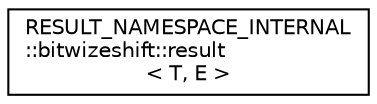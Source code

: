 digraph "Graphical Class Hierarchy"
{
 // LATEX_PDF_SIZE
  edge [fontname="Helvetica",fontsize="10",labelfontname="Helvetica",labelfontsize="10"];
  node [fontname="Helvetica",fontsize="10",shape=record];
  rankdir="LR";
  Node0 [label="RESULT_NAMESPACE_INTERNAL\l::bitwizeshift::result\l\< T, E \>",height=0.2,width=0.4,color="black", fillcolor="white", style="filled",URL="$db/dc9/classRESULT__NAMESPACE__INTERNAL_1_1bitwizeshift_1_1result.html",tooltip="The class template result manages result results from APIs, while encoding possible failure condition..."];
}
